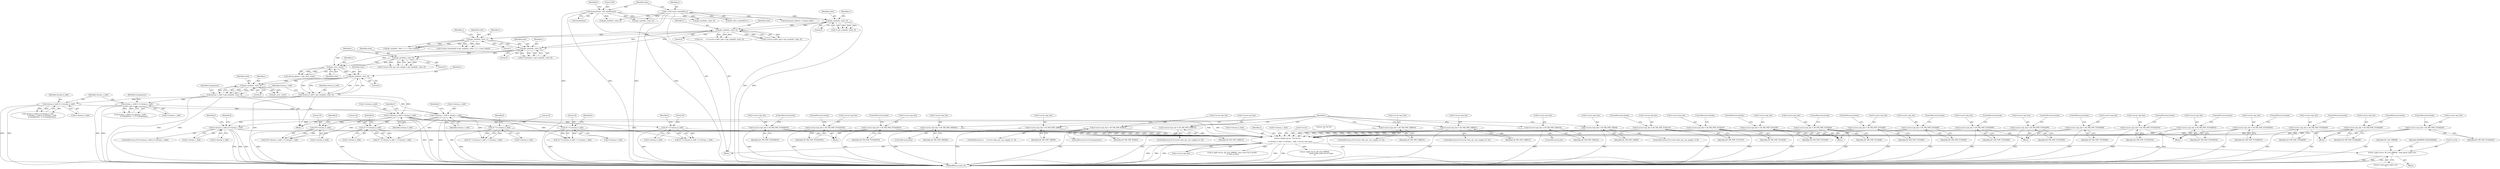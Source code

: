 digraph "1_FFmpeg_b05cd1ea7e45a836f7f6071a716c38bb30326e0f@pointer" {
"1000848" [label="(Call,av_log(f->avctx, AV_LOG_ERROR, \"read_quant_table error\n\"))"];
"1000813" [label="(Call,av_dlog(f->avctx, \"%d %d %d\n\",\n            f->chroma_h_shift, f->chroma_v_shift, f->avctx->pix_fmt))"];
"1000597" [label="(Call,16 * f->chroma_h_shift)"];
"1000300" [label="(Call,f->chroma_h_shift = chroma_h_shift)"];
"1000240" [label="(Call,chroma_h_shift = get_symbol(c, state, 0))"];
"1000242" [label="(Call,get_symbol(c, state, 0))"];
"1000237" [label="(Call,get_rac(c, state))"];
"1000215" [label="(Call,get_symbol(c, state, 0))"];
"1000202" [label="(Call,get_symbol(c, state, 1))"];
"1000175" [label="(Call,get_symbol(c, state, 0))"];
"1000142" [label="(Call,get_symbol(c, state, 0))"];
"1000113" [label="(Call,c = &f->slice_context[0]->c)"];
"1000123" [label="(Call,memset(state, 128, sizeof(state)))"];
"1000231" [label="(Call,get_symbol(c, state, 0))"];
"1000270" [label="(Call,chroma_h_shift!= f->chroma_h_shift)"];
"1000382" [label="(Call,16 * f->chroma_h_shift)"];
"1000534" [label="(Call,16 * f->chroma_h_shift)"];
"1000647" [label="(Call,16 * f->chroma_h_shift)"];
"1000471" [label="(Call,16*f->chroma_h_shift)"];
"1000702" [label="(Call,f->chroma_h_shift || f->chroma_v_shift)"];
"1000305" [label="(Call,f->chroma_v_shift = chroma_v_shift)"];
"1000276" [label="(Call,chroma_v_shift!= f->chroma_v_shift)"];
"1000246" [label="(Call,chroma_v_shift = get_symbol(c, state, 0))"];
"1000248" [label="(Call,get_symbol(c, state, 0))"];
"1000675" [label="(Call,f->avctx->pix_fmt = AV_PIX_FMT_YUV420P16)"];
"1000350" [label="(Call,f->avctx->pix_fmt = AV_PIX_FMT_GRAY8)"];
"1000795" [label="(Call,f->avctx->pix_fmt = AV_PIX_FMT_0RGB32)"];
"1000401" [label="(Call,f->avctx->pix_fmt = AV_PIX_FMT_YUV440P)"];
"1000657" [label="(Call,f->avctx->pix_fmt = AV_PIX_FMT_YUV444P16)"];
"1000544" [label="(Call,f->avctx->pix_fmt = AV_PIX_FMT_YUV444P9)"];
"1000727" [label="(Call,f->avctx->pix_fmt = AV_PIX_FMT_GBRP9)"];
"1000428" [label="(Call,f->avctx->pix_fmt = AV_PIX_FMT_YUV411P)"];
"1000787" [label="(Call,f->avctx->pix_fmt = AV_PIX_FMT_RGB32)"];
"1000562" [label="(Call,f->avctx->pix_fmt = AV_PIX_FMT_YUV420P9)"];
"1000625" [label="(Call,f->avctx->pix_fmt = AV_PIX_FMT_YUV420P10)"];
"1000410" [label="(Call,f->avctx->pix_fmt = AV_PIX_FMT_YUV422P)"];
"1000616" [label="(Call,f->avctx->pix_fmt = AV_PIX_FMT_YUV422P10)"];
"1000553" [label="(Call,f->avctx->pix_fmt = AV_PIX_FMT_YUV422P9)"];
"1000775" [label="(Call,f->avctx->pix_fmt = AV_PIX_FMT_GBRP14)"];
"1000743" [label="(Call,f->avctx->pix_fmt = AV_PIX_FMT_GBRP10)"];
"1000759" [label="(Call,f->avctx->pix_fmt = AV_PIX_FMT_GBRP12)"];
"1000437" [label="(Call,f->avctx->pix_fmt = AV_PIX_FMT_YUV410P)"];
"1000607" [label="(Call,f->avctx->pix_fmt = AV_PIX_FMT_YUV444P10)"];
"1000419" [label="(Call,f->avctx->pix_fmt = AV_PIX_FMT_YUV420P)"];
"1000392" [label="(Call,f->avctx->pix_fmt = AV_PIX_FMT_YUV444P)"];
"1000490" [label="(Call,f->avctx->pix_fmt = AV_PIX_FMT_YUVA422P)"];
"1000499" [label="(Call,f->avctx->pix_fmt = AV_PIX_FMT_YUVA420P)"];
"1000666" [label="(Call,f->avctx->pix_fmt = AV_PIX_FMT_YUV422P16)"];
"1000481" [label="(Call,f->avctx->pix_fmt = AV_PIX_FMT_YUVA444P)"];
"1000358" [label="(Call,f->avctx->pix_fmt = AV_PIX_FMT_GRAY16)"];
"1000204" [label="(Identifier,state)"];
"1000124" [label="(Identifier,state)"];
"1000177" [label="(Identifier,state)"];
"1000241" [label="(Identifier,chroma_h_shift)"];
"1000438" [label="(Call,f->avctx->pix_fmt)"];
"1000388" [label="(Identifier,f)"];
"1000275" [label="(Call,chroma_v_shift!= f->chroma_v_shift\n                 || transparency  != f->transparency)"];
"1000359" [label="(Call,f->avctx->pix_fmt)"];
"1000491" [label="(Call,f->avctx->pix_fmt)"];
"1000443" [label="(Identifier,AV_PIX_FMT_YUV410P)"];
"1000277" [label="(Identifier,chroma_v_shift)"];
"1000544" [label="(Call,f->avctx->pix_fmt = AV_PIX_FMT_YUV444P9)"];
"1000597" [label="(Call,16 * f->chroma_h_shift)"];
"1000727" [label="(Call,f->avctx->pix_fmt = AV_PIX_FMT_GBRP9)"];
"1000134" [label="(Block,)"];
"1000744" [label="(Call,f->avctx->pix_fmt)"];
"1000706" [label="(Call,f->chroma_v_shift)"];
"1000536" [label="(Call,f->chroma_h_shift)"];
"1000416" [label="(Identifier,AV_PIX_FMT_YUV422P)"];
"1000203" [label="(Identifier,c)"];
"1000623" [label="(ControlStructure,break;)"];
"1000420" [label="(Call,f->avctx->pix_fmt)"];
"1000663" [label="(Identifier,AV_PIX_FMT_YUV444P16)"];
"1000760" [label="(Call,f->avctx->pix_fmt)"];
"1000399" [label="(ControlStructure,break;)"];
"1000848" [label="(Call,av_log(f->avctx, AV_LOG_ERROR, \"read_quant_table error\n\"))"];
"1000357" [label="(ControlStructure,else)"];
"1000250" [label="(Identifier,state)"];
"1000272" [label="(Call,f->chroma_h_shift)"];
"1000417" [label="(ControlStructure,break;)"];
"1000815" [label="(Identifier,f)"];
"1000364" [label="(Identifier,AV_PIX_FMT_GRAY16)"];
"1000472" [label="(Literal,16)"];
"1000201" [label="(Call,get_symbol(c, state, 1) + c->one_state[i])"];
"1000428" [label="(Call,f->avctx->pix_fmt = AV_PIX_FMT_YUV411P)"];
"1000675" [label="(Call,f->avctx->pix_fmt = AV_PIX_FMT_YUV420P16)"];
"1000301" [label="(Call,f->chroma_h_shift)"];
"1000233" [label="(Identifier,state)"];
"1000676" [label="(Call,f->avctx->pix_fmt)"];
"1000553" [label="(Call,f->avctx->pix_fmt = AV_PIX_FMT_YUV422P9)"];
"1000849" [label="(Call,f->avctx)"];
"1000473" [label="(Call,f->chroma_h_shift)"];
"1000175" [label="(Call,get_symbol(c, state, 0))"];
"1000497" [label="(ControlStructure,break;)"];
"1000312" [label="(Identifier,f)"];
"1001214" [label="(Call,av_log(f->avctx, AV_LOG_ERROR,\n                           \"quant_table_index out of range\n\"))"];
"1000434" [label="(Identifier,AV_PIX_FMT_YUV411P)"];
"1000824" [label="(Call,f->avctx->pix_fmt)"];
"1000225" [label="(Call,f->avctx->bits_per_raw_sample = get_symbol(c, state, 0))"];
"1000470" [label="(Call,16*f->chroma_h_shift + f->chroma_v_shift)"];
"1000664" [label="(ControlStructure,break;)"];
"1000426" [label="(ControlStructure,break;)"];
"1000818" [label="(Call,f->chroma_h_shift)"];
"1000246" [label="(Call,chroma_v_shift = get_symbol(c, state, 0))"];
"1000506" [label="(ControlStructure,break;)"];
"1000743" [label="(Call,f->avctx->pix_fmt = AV_PIX_FMT_GBRP10)"];
"1000270" [label="(Call,chroma_h_shift!= f->chroma_h_shift)"];
"1000131" [label="(Identifier,f)"];
"1000751" [label="(ControlStructure,if (f->avctx->bits_per_raw_sample == 12))"];
"1000813" [label="(Call,av_dlog(f->avctx, \"%d %d %d\n\",\n            f->chroma_h_shift, f->chroma_v_shift, f->avctx->pix_fmt))"];
"1000165" [label="(Call,f->ac      = f->avctx->coder_type = get_symbol(c, state, 0))"];
"1000560" [label="(ControlStructure,break;)"];
"1000596" [label="(Call,16 * f->chroma_h_shift + f->chroma_v_shift)"];
"1000681" [label="(Identifier,AV_PIX_FMT_YUV420P16)"];
"1000496" [label="(Identifier,AV_PIX_FMT_YUVA422P)"];
"1000649" [label="(Call,f->chroma_h_shift)"];
"1000682" [label="(ControlStructure,break;)"];
"1000542" [label="(Block,)"];
"1000123" [label="(Call,memset(state, 128, sizeof(state)))"];
"1001201" [label="(Call,get_symbol(c, state, 0))"];
"1000568" [label="(Identifier,AV_PIX_FMT_YUV420P9)"];
"1000832" [label="(Identifier,f)"];
"1000788" [label="(Call,f->avctx->pix_fmt)"];
"1000253" [label="(Identifier,transparency)"];
"1000115" [label="(Call,&f->slice_context[0]->c)"];
"1000632" [label="(ControlStructure,break;)"];
"1000625" [label="(Call,f->avctx->pix_fmt = AV_PIX_FMT_YUV420P10)"];
"1000381" [label="(Call,16 * f->chroma_h_shift + f->chroma_v_shift)"];
"1000429" [label="(Call,f->avctx->pix_fmt)"];
"1000140" [label="(Call,v= get_symbol(c, state, 0))"];
"1000505" [label="(Identifier,AV_PIX_FMT_YUVA420P)"];
"1000217" [label="(Identifier,state)"];
"1000392" [label="(Call,f->avctx->pix_fmt = AV_PIX_FMT_YUV444P)"];
"1000419" [label="(Call,f->avctx->pix_fmt = AV_PIX_FMT_YUV420P)"];
"1000550" [label="(Identifier,AV_PIX_FMT_YUV444P9)"];
"1000410" [label="(Call,f->avctx->pix_fmt = AV_PIX_FMT_YUV422P)"];
"1000144" [label="(Identifier,state)"];
"1000954" [label="(Call,av_log(f->avctx, AV_LOG_ERROR, \"slice count %d is invalid\n\", f->slice_count))"];
"1000554" [label="(Call,f->avctx->pix_fmt)"];
"1000500" [label="(Call,f->avctx->pix_fmt)"];
"1000672" [label="(Identifier,AV_PIX_FMT_YUV422P16)"];
"1000382" [label="(Call,16 * f->chroma_h_shift)"];
"1000384" [label="(Call,f->chroma_h_shift)"];
"1000821" [label="(Call,f->chroma_v_shift)"];
"1000235" [label="(Call,chroma_planes  = get_rac(c, state))"];
"1000306" [label="(Call,f->chroma_v_shift)"];
"1000245" [label="(Literal,0)"];
"1000242" [label="(Call,get_symbol(c, state, 0))"];
"1000733" [label="(Identifier,AV_PIX_FMT_GBRP9)"];
"1000282" [label="(Identifier,transparency)"];
"1000437" [label="(Call,f->avctx->pix_fmt = AV_PIX_FMT_YUV410P)"];
"1000300" [label="(Call,f->chroma_h_shift = chroma_h_shift)"];
"1000350" [label="(Call,f->avctx->pix_fmt = AV_PIX_FMT_GRAY8)"];
"1000232" [label="(Identifier,c)"];
"1000305" [label="(Call,f->chroma_v_shift = chroma_v_shift)"];
"1000847" [label="(Block,)"];
"1000216" [label="(Identifier,c)"];
"1000393" [label="(Call,f->avctx->pix_fmt)"];
"1000444" [label="(ControlStructure,break;)"];
"1000104" [label="(Block,)"];
"1000540" [label="(Identifier,f)"];
"1000655" [label="(Block,)"];
"1000169" [label="(Call,f->avctx->coder_type = get_symbol(c, state, 0))"];
"1000143" [label="(Identifier,c)"];
"1000613" [label="(Identifier,AV_PIX_FMT_YUV444P10)"];
"1000254" [label="(Call,get_rac(c, state))"];
"1000795" [label="(Call,f->avctx->pix_fmt = AV_PIX_FMT_0RGB32)"];
"1000114" [label="(Identifier,c)"];
"1000488" [label="(ControlStructure,break;)"];
"1000535" [label="(Literal,16)"];
"1000499" [label="(Call,f->avctx->pix_fmt = AV_PIX_FMT_YUVA420P)"];
"1000719" [label="(ControlStructure,if (     f->avctx->bits_per_raw_sample ==  9))"];
"1000626" [label="(Call,f->avctx->pix_fmt)"];
"1000411" [label="(Call,f->avctx->pix_fmt)"];
"1000309" [label="(Identifier,chroma_v_shift)"];
"1000435" [label="(ControlStructure,break;)"];
"1000195" [label="(Call,f->state_transition[i] = get_symbol(c, state, 1) + c->one_state[i])"];
"1000383" [label="(Literal,16)"];
"1000342" [label="(ControlStructure,if (f->avctx->bits_per_raw_sample <= 8))"];
"1000728" [label="(Call,f->avctx->pix_fmt)"];
"1000569" [label="(ControlStructure,break;)"];
"1000534" [label="(Call,16 * f->chroma_h_shift)"];
"1000796" [label="(Call,f->avctx->pix_fmt)"];
"1000647" [label="(Call,16 * f->chroma_h_shift)"];
"1000142" [label="(Call,get_symbol(c, state, 0))"];
"1000269" [label="(Call,chroma_h_shift!= f->chroma_h_shift\n                 || chroma_v_shift!= f->chroma_v_shift\n                 || transparency  != f->transparency)"];
"1000765" [label="(Identifier,AV_PIX_FMT_GBRP12)"];
"1000240" [label="(Call,chroma_h_shift = get_symbol(c, state, 0))"];
"1000211" [label="(Call,f->colorspace = get_symbol(c, state, 0))"];
"1000814" [label="(Call,f->avctx)"];
"1000234" [label="(Literal,0)"];
"1000126" [label="(Call,sizeof(state))"];
"1001295" [label="(MethodReturn,static int)"];
"1000248" [label="(Call,get_symbol(c, state, 0))"];
"1000666" [label="(Call,f->avctx->pix_fmt = AV_PIX_FMT_YUV422P16)"];
"1000244" [label="(Identifier,state)"];
"1000783" [label="(ControlStructure,if (f->transparency))"];
"1000176" [label="(Identifier,c)"];
"1000658" [label="(Call,f->avctx->pix_fmt)"];
"1000407" [label="(Identifier,AV_PIX_FMT_YUV440P)"];
"1000614" [label="(ControlStructure,break;)"];
"1000351" [label="(Call,f->avctx->pix_fmt)"];
"1000490" [label="(Call,f->avctx->pix_fmt = AV_PIX_FMT_YUVA422P)"];
"1000667" [label="(Call,f->avctx->pix_fmt)"];
"1000817" [label="(Literal,\"%d %d %d\n\")"];
"1000794" [label="(ControlStructure,else)"];
"1000607" [label="(Call,f->avctx->pix_fmt = AV_PIX_FMT_YUV444P10)"];
"1000271" [label="(Identifier,chroma_h_shift)"];
"1000793" [label="(Identifier,AV_PIX_FMT_RGB32)"];
"1000238" [label="(Identifier,c)"];
"1000479" [label="(Block,)"];
"1000304" [label="(Identifier,chroma_h_shift)"];
"1000545" [label="(Call,f->avctx->pix_fmt)"];
"1000853" [label="(Literal,\"read_quant_table error\n\")"];
"1000617" [label="(Call,f->avctx->pix_fmt)"];
"1000401" [label="(Call,f->avctx->pix_fmt = AV_PIX_FMT_YUV440P)"];
"1000767" [label="(ControlStructure,if (f->avctx->bits_per_raw_sample == 14))"];
"1000562" [label="(Call,f->avctx->pix_fmt = AV_PIX_FMT_YUV420P9)"];
"1000563" [label="(Call,f->avctx->pix_fmt)"];
"1000471" [label="(Call,16*f->chroma_h_shift)"];
"1000276" [label="(Call,chroma_v_shift!= f->chroma_v_shift)"];
"1000759" [label="(Call,f->avctx->pix_fmt = AV_PIX_FMT_GBRP12)"];
"1000603" [label="(Identifier,f)"];
"1000605" [label="(Block,)"];
"1000646" [label="(Call,16 * f->chroma_h_shift + f->chroma_v_shift)"];
"1000653" [label="(Identifier,f)"];
"1000239" [label="(Identifier,state)"];
"1000599" [label="(Call,f->chroma_h_shift)"];
"1000598" [label="(Literal,16)"];
"1000477" [label="(Identifier,f)"];
"1000801" [label="(Identifier,AV_PIX_FMT_0RGB32)"];
"1000703" [label="(Call,f->chroma_h_shift)"];
"1000218" [label="(Literal,0)"];
"1000608" [label="(Call,f->avctx->pix_fmt)"];
"1000390" [label="(Block,)"];
"1000125" [label="(Literal,128)"];
"1000648" [label="(Literal,16)"];
"1000247" [label="(Identifier,chroma_v_shift)"];
"1000712" [label="(Identifier,f)"];
"1000723" [label="(Identifier,f)"];
"1000622" [label="(Identifier,AV_PIX_FMT_YUV422P10)"];
"1000776" [label="(Call,f->avctx->pix_fmt)"];
"1000251" [label="(Literal,0)"];
"1000852" [label="(Identifier,AV_LOG_ERROR)"];
"1000145" [label="(Literal,0)"];
"1000868" [label="(Call,get_symbol(c, state, 0))"];
"1000408" [label="(ControlStructure,break;)"];
"1000178" [label="(Literal,0)"];
"1000205" [label="(Literal,1)"];
"1000402" [label="(Call,f->avctx->pix_fmt)"];
"1000559" [label="(Identifier,AV_PIX_FMT_YUV422P9)"];
"1000735" [label="(ControlStructure,if (f->avctx->bits_per_raw_sample == 10))"];
"1000249" [label="(Identifier,c)"];
"1000487" [label="(Identifier,AV_PIX_FMT_YUVA444P)"];
"1000781" [label="(Identifier,AV_PIX_FMT_GBRP14)"];
"1000775" [label="(Call,f->avctx->pix_fmt = AV_PIX_FMT_GBRP14)"];
"1000787" [label="(Call,f->avctx->pix_fmt = AV_PIX_FMT_RGB32)"];
"1000356" [label="(Identifier,AV_PIX_FMT_GRAY8)"];
"1000616" [label="(Call,f->avctx->pix_fmt = AV_PIX_FMT_YUV422P10)"];
"1000358" [label="(Call,f->avctx->pix_fmt = AV_PIX_FMT_GRAY16)"];
"1000231" [label="(Call,get_symbol(c, state, 0))"];
"1000749" [label="(Identifier,AV_PIX_FMT_GBRP10)"];
"1000425" [label="(Identifier,AV_PIX_FMT_YUV420P)"];
"1000855" [label="(Identifier,AVERROR_INVALIDDATA)"];
"1000215" [label="(Call,get_symbol(c, state, 0))"];
"1000237" [label="(Call,get_rac(c, state))"];
"1000482" [label="(Call,f->avctx->pix_fmt)"];
"1000551" [label="(ControlStructure,break;)"];
"1000113" [label="(Call,c = &f->slice_context[0]->c)"];
"1000243" [label="(Identifier,c)"];
"1000702" [label="(Call,f->chroma_h_shift || f->chroma_v_shift)"];
"1000701" [label="(ControlStructure,if (f->chroma_h_shift || f->chroma_v_shift))"];
"1000631" [label="(Identifier,AV_PIX_FMT_YUV420P10)"];
"1000398" [label="(Identifier,AV_PIX_FMT_YUV444P)"];
"1000208" [label="(Identifier,c)"];
"1000838" [label="(Call,read_quant_tables(c, f->quant_table))"];
"1000278" [label="(Call,f->chroma_v_shift)"];
"1000307" [label="(Identifier,f)"];
"1000673" [label="(ControlStructure,break;)"];
"1000202" [label="(Call,get_symbol(c, state, 1))"];
"1000481" [label="(Call,f->avctx->pix_fmt = AV_PIX_FMT_YUVA444P)"];
"1000657" [label="(Call,f->avctx->pix_fmt = AV_PIX_FMT_YUV444P16)"];
"1001016" [label="(Call,get_symbol(c, state, 0))"];
"1000533" [label="(Call,16 * f->chroma_h_shift + f->chroma_v_shift)"];
"1000848" -> "1000847"  [label="AST: "];
"1000848" -> "1000853"  [label="CFG: "];
"1000849" -> "1000848"  [label="AST: "];
"1000852" -> "1000848"  [label="AST: "];
"1000853" -> "1000848"  [label="AST: "];
"1000855" -> "1000848"  [label="CFG: "];
"1000848" -> "1001295"  [label="DDG: "];
"1000848" -> "1001295"  [label="DDG: "];
"1000848" -> "1001295"  [label="DDG: "];
"1000813" -> "1000848"  [label="DDG: "];
"1000813" -> "1000104"  [label="AST: "];
"1000813" -> "1000824"  [label="CFG: "];
"1000814" -> "1000813"  [label="AST: "];
"1000817" -> "1000813"  [label="AST: "];
"1000818" -> "1000813"  [label="AST: "];
"1000821" -> "1000813"  [label="AST: "];
"1000824" -> "1000813"  [label="AST: "];
"1000832" -> "1000813"  [label="CFG: "];
"1000813" -> "1001295"  [label="DDG: "];
"1000813" -> "1001295"  [label="DDG: "];
"1000813" -> "1001295"  [label="DDG: "];
"1000813" -> "1001295"  [label="DDG: "];
"1000813" -> "1001295"  [label="DDG: "];
"1000597" -> "1000813"  [label="DDG: "];
"1000382" -> "1000813"  [label="DDG: "];
"1000534" -> "1000813"  [label="DDG: "];
"1000300" -> "1000813"  [label="DDG: "];
"1000647" -> "1000813"  [label="DDG: "];
"1000471" -> "1000813"  [label="DDG: "];
"1000702" -> "1000813"  [label="DDG: "];
"1000702" -> "1000813"  [label="DDG: "];
"1000305" -> "1000813"  [label="DDG: "];
"1000675" -> "1000813"  [label="DDG: "];
"1000350" -> "1000813"  [label="DDG: "];
"1000795" -> "1000813"  [label="DDG: "];
"1000401" -> "1000813"  [label="DDG: "];
"1000657" -> "1000813"  [label="DDG: "];
"1000544" -> "1000813"  [label="DDG: "];
"1000727" -> "1000813"  [label="DDG: "];
"1000428" -> "1000813"  [label="DDG: "];
"1000787" -> "1000813"  [label="DDG: "];
"1000562" -> "1000813"  [label="DDG: "];
"1000625" -> "1000813"  [label="DDG: "];
"1000410" -> "1000813"  [label="DDG: "];
"1000616" -> "1000813"  [label="DDG: "];
"1000553" -> "1000813"  [label="DDG: "];
"1000775" -> "1000813"  [label="DDG: "];
"1000743" -> "1000813"  [label="DDG: "];
"1000759" -> "1000813"  [label="DDG: "];
"1000437" -> "1000813"  [label="DDG: "];
"1000607" -> "1000813"  [label="DDG: "];
"1000419" -> "1000813"  [label="DDG: "];
"1000392" -> "1000813"  [label="DDG: "];
"1000490" -> "1000813"  [label="DDG: "];
"1000499" -> "1000813"  [label="DDG: "];
"1000666" -> "1000813"  [label="DDG: "];
"1000481" -> "1000813"  [label="DDG: "];
"1000358" -> "1000813"  [label="DDG: "];
"1000813" -> "1000954"  [label="DDG: "];
"1000813" -> "1001214"  [label="DDG: "];
"1000597" -> "1000596"  [label="AST: "];
"1000597" -> "1000599"  [label="CFG: "];
"1000598" -> "1000597"  [label="AST: "];
"1000599" -> "1000597"  [label="AST: "];
"1000603" -> "1000597"  [label="CFG: "];
"1000597" -> "1001295"  [label="DDG: "];
"1000597" -> "1000596"  [label="DDG: "];
"1000597" -> "1000596"  [label="DDG: "];
"1000300" -> "1000597"  [label="DDG: "];
"1000300" -> "1000134"  [label="AST: "];
"1000300" -> "1000304"  [label="CFG: "];
"1000301" -> "1000300"  [label="AST: "];
"1000304" -> "1000300"  [label="AST: "];
"1000307" -> "1000300"  [label="CFG: "];
"1000300" -> "1001295"  [label="DDG: "];
"1000300" -> "1001295"  [label="DDG: "];
"1000240" -> "1000300"  [label="DDG: "];
"1000270" -> "1000300"  [label="DDG: "];
"1000300" -> "1000382"  [label="DDG: "];
"1000300" -> "1000471"  [label="DDG: "];
"1000300" -> "1000534"  [label="DDG: "];
"1000300" -> "1000647"  [label="DDG: "];
"1000300" -> "1000702"  [label="DDG: "];
"1000240" -> "1000134"  [label="AST: "];
"1000240" -> "1000242"  [label="CFG: "];
"1000241" -> "1000240"  [label="AST: "];
"1000242" -> "1000240"  [label="AST: "];
"1000247" -> "1000240"  [label="CFG: "];
"1000240" -> "1001295"  [label="DDG: "];
"1000242" -> "1000240"  [label="DDG: "];
"1000242" -> "1000240"  [label="DDG: "];
"1000242" -> "1000240"  [label="DDG: "];
"1000240" -> "1000270"  [label="DDG: "];
"1000242" -> "1000245"  [label="CFG: "];
"1000243" -> "1000242"  [label="AST: "];
"1000244" -> "1000242"  [label="AST: "];
"1000245" -> "1000242"  [label="AST: "];
"1000237" -> "1000242"  [label="DDG: "];
"1000237" -> "1000242"  [label="DDG: "];
"1000242" -> "1000248"  [label="DDG: "];
"1000242" -> "1000248"  [label="DDG: "];
"1000237" -> "1000235"  [label="AST: "];
"1000237" -> "1000239"  [label="CFG: "];
"1000238" -> "1000237"  [label="AST: "];
"1000239" -> "1000237"  [label="AST: "];
"1000235" -> "1000237"  [label="CFG: "];
"1000237" -> "1000235"  [label="DDG: "];
"1000237" -> "1000235"  [label="DDG: "];
"1000215" -> "1000237"  [label="DDG: "];
"1000215" -> "1000237"  [label="DDG: "];
"1000231" -> "1000237"  [label="DDG: "];
"1000231" -> "1000237"  [label="DDG: "];
"1000215" -> "1000211"  [label="AST: "];
"1000215" -> "1000218"  [label="CFG: "];
"1000216" -> "1000215"  [label="AST: "];
"1000217" -> "1000215"  [label="AST: "];
"1000218" -> "1000215"  [label="AST: "];
"1000211" -> "1000215"  [label="CFG: "];
"1000215" -> "1000211"  [label="DDG: "];
"1000215" -> "1000211"  [label="DDG: "];
"1000215" -> "1000211"  [label="DDG: "];
"1000202" -> "1000215"  [label="DDG: "];
"1000202" -> "1000215"  [label="DDG: "];
"1000175" -> "1000215"  [label="DDG: "];
"1000175" -> "1000215"  [label="DDG: "];
"1000215" -> "1000231"  [label="DDG: "];
"1000215" -> "1000231"  [label="DDG: "];
"1000202" -> "1000201"  [label="AST: "];
"1000202" -> "1000205"  [label="CFG: "];
"1000203" -> "1000202"  [label="AST: "];
"1000204" -> "1000202"  [label="AST: "];
"1000205" -> "1000202"  [label="AST: "];
"1000208" -> "1000202"  [label="CFG: "];
"1000202" -> "1000195"  [label="DDG: "];
"1000202" -> "1000195"  [label="DDG: "];
"1000202" -> "1000195"  [label="DDG: "];
"1000202" -> "1000201"  [label="DDG: "];
"1000202" -> "1000201"  [label="DDG: "];
"1000202" -> "1000201"  [label="DDG: "];
"1000175" -> "1000202"  [label="DDG: "];
"1000175" -> "1000202"  [label="DDG: "];
"1000175" -> "1000169"  [label="AST: "];
"1000175" -> "1000178"  [label="CFG: "];
"1000176" -> "1000175"  [label="AST: "];
"1000177" -> "1000175"  [label="AST: "];
"1000178" -> "1000175"  [label="AST: "];
"1000169" -> "1000175"  [label="CFG: "];
"1000175" -> "1000165"  [label="DDG: "];
"1000175" -> "1000165"  [label="DDG: "];
"1000175" -> "1000165"  [label="DDG: "];
"1000175" -> "1000169"  [label="DDG: "];
"1000175" -> "1000169"  [label="DDG: "];
"1000175" -> "1000169"  [label="DDG: "];
"1000142" -> "1000175"  [label="DDG: "];
"1000142" -> "1000175"  [label="DDG: "];
"1000142" -> "1000140"  [label="AST: "];
"1000142" -> "1000145"  [label="CFG: "];
"1000143" -> "1000142"  [label="AST: "];
"1000144" -> "1000142"  [label="AST: "];
"1000145" -> "1000142"  [label="AST: "];
"1000140" -> "1000142"  [label="CFG: "];
"1000142" -> "1001295"  [label="DDG: "];
"1000142" -> "1001295"  [label="DDG: "];
"1000142" -> "1000140"  [label="DDG: "];
"1000142" -> "1000140"  [label="DDG: "];
"1000142" -> "1000140"  [label="DDG: "];
"1000113" -> "1000142"  [label="DDG: "];
"1000123" -> "1000142"  [label="DDG: "];
"1000113" -> "1000104"  [label="AST: "];
"1000113" -> "1000115"  [label="CFG: "];
"1000114" -> "1000113"  [label="AST: "];
"1000115" -> "1000113"  [label="AST: "];
"1000124" -> "1000113"  [label="CFG: "];
"1000113" -> "1001295"  [label="DDG: "];
"1000113" -> "1001295"  [label="DDG: "];
"1000113" -> "1000838"  [label="DDG: "];
"1000113" -> "1000868"  [label="DDG: "];
"1000113" -> "1001016"  [label="DDG: "];
"1000113" -> "1001201"  [label="DDG: "];
"1000123" -> "1000104"  [label="AST: "];
"1000123" -> "1000126"  [label="CFG: "];
"1000124" -> "1000123"  [label="AST: "];
"1000125" -> "1000123"  [label="AST: "];
"1000126" -> "1000123"  [label="AST: "];
"1000131" -> "1000123"  [label="CFG: "];
"1000123" -> "1001295"  [label="DDG: "];
"1000123" -> "1001295"  [label="DDG: "];
"1000123" -> "1000868"  [label="DDG: "];
"1000123" -> "1001016"  [label="DDG: "];
"1000123" -> "1001201"  [label="DDG: "];
"1000231" -> "1000225"  [label="AST: "];
"1000231" -> "1000234"  [label="CFG: "];
"1000232" -> "1000231"  [label="AST: "];
"1000233" -> "1000231"  [label="AST: "];
"1000234" -> "1000231"  [label="AST: "];
"1000225" -> "1000231"  [label="CFG: "];
"1000231" -> "1000225"  [label="DDG: "];
"1000231" -> "1000225"  [label="DDG: "];
"1000231" -> "1000225"  [label="DDG: "];
"1000270" -> "1000269"  [label="AST: "];
"1000270" -> "1000272"  [label="CFG: "];
"1000271" -> "1000270"  [label="AST: "];
"1000272" -> "1000270"  [label="AST: "];
"1000277" -> "1000270"  [label="CFG: "];
"1000269" -> "1000270"  [label="CFG: "];
"1000270" -> "1001295"  [label="DDG: "];
"1000270" -> "1001295"  [label="DDG: "];
"1000270" -> "1000269"  [label="DDG: "];
"1000270" -> "1000269"  [label="DDG: "];
"1000382" -> "1000381"  [label="AST: "];
"1000382" -> "1000384"  [label="CFG: "];
"1000383" -> "1000382"  [label="AST: "];
"1000384" -> "1000382"  [label="AST: "];
"1000388" -> "1000382"  [label="CFG: "];
"1000382" -> "1001295"  [label="DDG: "];
"1000382" -> "1000381"  [label="DDG: "];
"1000382" -> "1000381"  [label="DDG: "];
"1000534" -> "1000533"  [label="AST: "];
"1000534" -> "1000536"  [label="CFG: "];
"1000535" -> "1000534"  [label="AST: "];
"1000536" -> "1000534"  [label="AST: "];
"1000540" -> "1000534"  [label="CFG: "];
"1000534" -> "1001295"  [label="DDG: "];
"1000534" -> "1000533"  [label="DDG: "];
"1000534" -> "1000533"  [label="DDG: "];
"1000647" -> "1000646"  [label="AST: "];
"1000647" -> "1000649"  [label="CFG: "];
"1000648" -> "1000647"  [label="AST: "];
"1000649" -> "1000647"  [label="AST: "];
"1000653" -> "1000647"  [label="CFG: "];
"1000647" -> "1001295"  [label="DDG: "];
"1000647" -> "1000646"  [label="DDG: "];
"1000647" -> "1000646"  [label="DDG: "];
"1000471" -> "1000470"  [label="AST: "];
"1000471" -> "1000473"  [label="CFG: "];
"1000472" -> "1000471"  [label="AST: "];
"1000473" -> "1000471"  [label="AST: "];
"1000477" -> "1000471"  [label="CFG: "];
"1000471" -> "1001295"  [label="DDG: "];
"1000471" -> "1000470"  [label="DDG: "];
"1000471" -> "1000470"  [label="DDG: "];
"1000702" -> "1000701"  [label="AST: "];
"1000702" -> "1000703"  [label="CFG: "];
"1000702" -> "1000706"  [label="CFG: "];
"1000703" -> "1000702"  [label="AST: "];
"1000706" -> "1000702"  [label="AST: "];
"1000712" -> "1000702"  [label="CFG: "];
"1000723" -> "1000702"  [label="CFG: "];
"1000702" -> "1001295"  [label="DDG: "];
"1000702" -> "1001295"  [label="DDG: "];
"1000702" -> "1001295"  [label="DDG: "];
"1000305" -> "1000702"  [label="DDG: "];
"1000305" -> "1000134"  [label="AST: "];
"1000305" -> "1000309"  [label="CFG: "];
"1000306" -> "1000305"  [label="AST: "];
"1000309" -> "1000305"  [label="AST: "];
"1000312" -> "1000305"  [label="CFG: "];
"1000305" -> "1001295"  [label="DDG: "];
"1000305" -> "1001295"  [label="DDG: "];
"1000276" -> "1000305"  [label="DDG: "];
"1000246" -> "1000305"  [label="DDG: "];
"1000305" -> "1000381"  [label="DDG: "];
"1000305" -> "1000470"  [label="DDG: "];
"1000305" -> "1000533"  [label="DDG: "];
"1000305" -> "1000596"  [label="DDG: "];
"1000305" -> "1000646"  [label="DDG: "];
"1000276" -> "1000275"  [label="AST: "];
"1000276" -> "1000278"  [label="CFG: "];
"1000277" -> "1000276"  [label="AST: "];
"1000278" -> "1000276"  [label="AST: "];
"1000282" -> "1000276"  [label="CFG: "];
"1000275" -> "1000276"  [label="CFG: "];
"1000276" -> "1001295"  [label="DDG: "];
"1000276" -> "1001295"  [label="DDG: "];
"1000276" -> "1000275"  [label="DDG: "];
"1000276" -> "1000275"  [label="DDG: "];
"1000246" -> "1000276"  [label="DDG: "];
"1000246" -> "1000134"  [label="AST: "];
"1000246" -> "1000248"  [label="CFG: "];
"1000247" -> "1000246"  [label="AST: "];
"1000248" -> "1000246"  [label="AST: "];
"1000253" -> "1000246"  [label="CFG: "];
"1000246" -> "1001295"  [label="DDG: "];
"1000246" -> "1001295"  [label="DDG: "];
"1000248" -> "1000246"  [label="DDG: "];
"1000248" -> "1000246"  [label="DDG: "];
"1000248" -> "1000246"  [label="DDG: "];
"1000248" -> "1000251"  [label="CFG: "];
"1000249" -> "1000248"  [label="AST: "];
"1000250" -> "1000248"  [label="AST: "];
"1000251" -> "1000248"  [label="AST: "];
"1000248" -> "1000254"  [label="DDG: "];
"1000248" -> "1000254"  [label="DDG: "];
"1000675" -> "1000655"  [label="AST: "];
"1000675" -> "1000681"  [label="CFG: "];
"1000676" -> "1000675"  [label="AST: "];
"1000681" -> "1000675"  [label="AST: "];
"1000682" -> "1000675"  [label="CFG: "];
"1000675" -> "1001295"  [label="DDG: "];
"1000350" -> "1000342"  [label="AST: "];
"1000350" -> "1000356"  [label="CFG: "];
"1000351" -> "1000350"  [label="AST: "];
"1000356" -> "1000350"  [label="AST: "];
"1000815" -> "1000350"  [label="CFG: "];
"1000350" -> "1001295"  [label="DDG: "];
"1000795" -> "1000794"  [label="AST: "];
"1000795" -> "1000801"  [label="CFG: "];
"1000796" -> "1000795"  [label="AST: "];
"1000801" -> "1000795"  [label="AST: "];
"1000815" -> "1000795"  [label="CFG: "];
"1000795" -> "1001295"  [label="DDG: "];
"1000401" -> "1000390"  [label="AST: "];
"1000401" -> "1000407"  [label="CFG: "];
"1000402" -> "1000401"  [label="AST: "];
"1000407" -> "1000401"  [label="AST: "];
"1000408" -> "1000401"  [label="CFG: "];
"1000401" -> "1001295"  [label="DDG: "];
"1000657" -> "1000655"  [label="AST: "];
"1000657" -> "1000663"  [label="CFG: "];
"1000658" -> "1000657"  [label="AST: "];
"1000663" -> "1000657"  [label="AST: "];
"1000664" -> "1000657"  [label="CFG: "];
"1000657" -> "1001295"  [label="DDG: "];
"1000544" -> "1000542"  [label="AST: "];
"1000544" -> "1000550"  [label="CFG: "];
"1000545" -> "1000544"  [label="AST: "];
"1000550" -> "1000544"  [label="AST: "];
"1000551" -> "1000544"  [label="CFG: "];
"1000544" -> "1001295"  [label="DDG: "];
"1000727" -> "1000719"  [label="AST: "];
"1000727" -> "1000733"  [label="CFG: "];
"1000728" -> "1000727"  [label="AST: "];
"1000733" -> "1000727"  [label="AST: "];
"1000815" -> "1000727"  [label="CFG: "];
"1000727" -> "1001295"  [label="DDG: "];
"1000428" -> "1000390"  [label="AST: "];
"1000428" -> "1000434"  [label="CFG: "];
"1000429" -> "1000428"  [label="AST: "];
"1000434" -> "1000428"  [label="AST: "];
"1000435" -> "1000428"  [label="CFG: "];
"1000428" -> "1001295"  [label="DDG: "];
"1000787" -> "1000783"  [label="AST: "];
"1000787" -> "1000793"  [label="CFG: "];
"1000788" -> "1000787"  [label="AST: "];
"1000793" -> "1000787"  [label="AST: "];
"1000815" -> "1000787"  [label="CFG: "];
"1000787" -> "1001295"  [label="DDG: "];
"1000562" -> "1000542"  [label="AST: "];
"1000562" -> "1000568"  [label="CFG: "];
"1000563" -> "1000562"  [label="AST: "];
"1000568" -> "1000562"  [label="AST: "];
"1000569" -> "1000562"  [label="CFG: "];
"1000562" -> "1001295"  [label="DDG: "];
"1000625" -> "1000605"  [label="AST: "];
"1000625" -> "1000631"  [label="CFG: "];
"1000626" -> "1000625"  [label="AST: "];
"1000631" -> "1000625"  [label="AST: "];
"1000632" -> "1000625"  [label="CFG: "];
"1000625" -> "1001295"  [label="DDG: "];
"1000410" -> "1000390"  [label="AST: "];
"1000410" -> "1000416"  [label="CFG: "];
"1000411" -> "1000410"  [label="AST: "];
"1000416" -> "1000410"  [label="AST: "];
"1000417" -> "1000410"  [label="CFG: "];
"1000410" -> "1001295"  [label="DDG: "];
"1000616" -> "1000605"  [label="AST: "];
"1000616" -> "1000622"  [label="CFG: "];
"1000617" -> "1000616"  [label="AST: "];
"1000622" -> "1000616"  [label="AST: "];
"1000623" -> "1000616"  [label="CFG: "];
"1000616" -> "1001295"  [label="DDG: "];
"1000553" -> "1000542"  [label="AST: "];
"1000553" -> "1000559"  [label="CFG: "];
"1000554" -> "1000553"  [label="AST: "];
"1000559" -> "1000553"  [label="AST: "];
"1000560" -> "1000553"  [label="CFG: "];
"1000553" -> "1001295"  [label="DDG: "];
"1000775" -> "1000767"  [label="AST: "];
"1000775" -> "1000781"  [label="CFG: "];
"1000776" -> "1000775"  [label="AST: "];
"1000781" -> "1000775"  [label="AST: "];
"1000815" -> "1000775"  [label="CFG: "];
"1000775" -> "1001295"  [label="DDG: "];
"1000743" -> "1000735"  [label="AST: "];
"1000743" -> "1000749"  [label="CFG: "];
"1000744" -> "1000743"  [label="AST: "];
"1000749" -> "1000743"  [label="AST: "];
"1000815" -> "1000743"  [label="CFG: "];
"1000743" -> "1001295"  [label="DDG: "];
"1000759" -> "1000751"  [label="AST: "];
"1000759" -> "1000765"  [label="CFG: "];
"1000760" -> "1000759"  [label="AST: "];
"1000765" -> "1000759"  [label="AST: "];
"1000815" -> "1000759"  [label="CFG: "];
"1000759" -> "1001295"  [label="DDG: "];
"1000437" -> "1000390"  [label="AST: "];
"1000437" -> "1000443"  [label="CFG: "];
"1000438" -> "1000437"  [label="AST: "];
"1000443" -> "1000437"  [label="AST: "];
"1000444" -> "1000437"  [label="CFG: "];
"1000437" -> "1001295"  [label="DDG: "];
"1000607" -> "1000605"  [label="AST: "];
"1000607" -> "1000613"  [label="CFG: "];
"1000608" -> "1000607"  [label="AST: "];
"1000613" -> "1000607"  [label="AST: "];
"1000614" -> "1000607"  [label="CFG: "];
"1000607" -> "1001295"  [label="DDG: "];
"1000419" -> "1000390"  [label="AST: "];
"1000419" -> "1000425"  [label="CFG: "];
"1000420" -> "1000419"  [label="AST: "];
"1000425" -> "1000419"  [label="AST: "];
"1000426" -> "1000419"  [label="CFG: "];
"1000419" -> "1001295"  [label="DDG: "];
"1000392" -> "1000390"  [label="AST: "];
"1000392" -> "1000398"  [label="CFG: "];
"1000393" -> "1000392"  [label="AST: "];
"1000398" -> "1000392"  [label="AST: "];
"1000399" -> "1000392"  [label="CFG: "];
"1000392" -> "1001295"  [label="DDG: "];
"1000490" -> "1000479"  [label="AST: "];
"1000490" -> "1000496"  [label="CFG: "];
"1000491" -> "1000490"  [label="AST: "];
"1000496" -> "1000490"  [label="AST: "];
"1000497" -> "1000490"  [label="CFG: "];
"1000490" -> "1001295"  [label="DDG: "];
"1000499" -> "1000479"  [label="AST: "];
"1000499" -> "1000505"  [label="CFG: "];
"1000500" -> "1000499"  [label="AST: "];
"1000505" -> "1000499"  [label="AST: "];
"1000506" -> "1000499"  [label="CFG: "];
"1000499" -> "1001295"  [label="DDG: "];
"1000666" -> "1000655"  [label="AST: "];
"1000666" -> "1000672"  [label="CFG: "];
"1000667" -> "1000666"  [label="AST: "];
"1000672" -> "1000666"  [label="AST: "];
"1000673" -> "1000666"  [label="CFG: "];
"1000666" -> "1001295"  [label="DDG: "];
"1000481" -> "1000479"  [label="AST: "];
"1000481" -> "1000487"  [label="CFG: "];
"1000482" -> "1000481"  [label="AST: "];
"1000487" -> "1000481"  [label="AST: "];
"1000488" -> "1000481"  [label="CFG: "];
"1000481" -> "1001295"  [label="DDG: "];
"1000358" -> "1000357"  [label="AST: "];
"1000358" -> "1000364"  [label="CFG: "];
"1000359" -> "1000358"  [label="AST: "];
"1000364" -> "1000358"  [label="AST: "];
"1000815" -> "1000358"  [label="CFG: "];
"1000358" -> "1001295"  [label="DDG: "];
}
